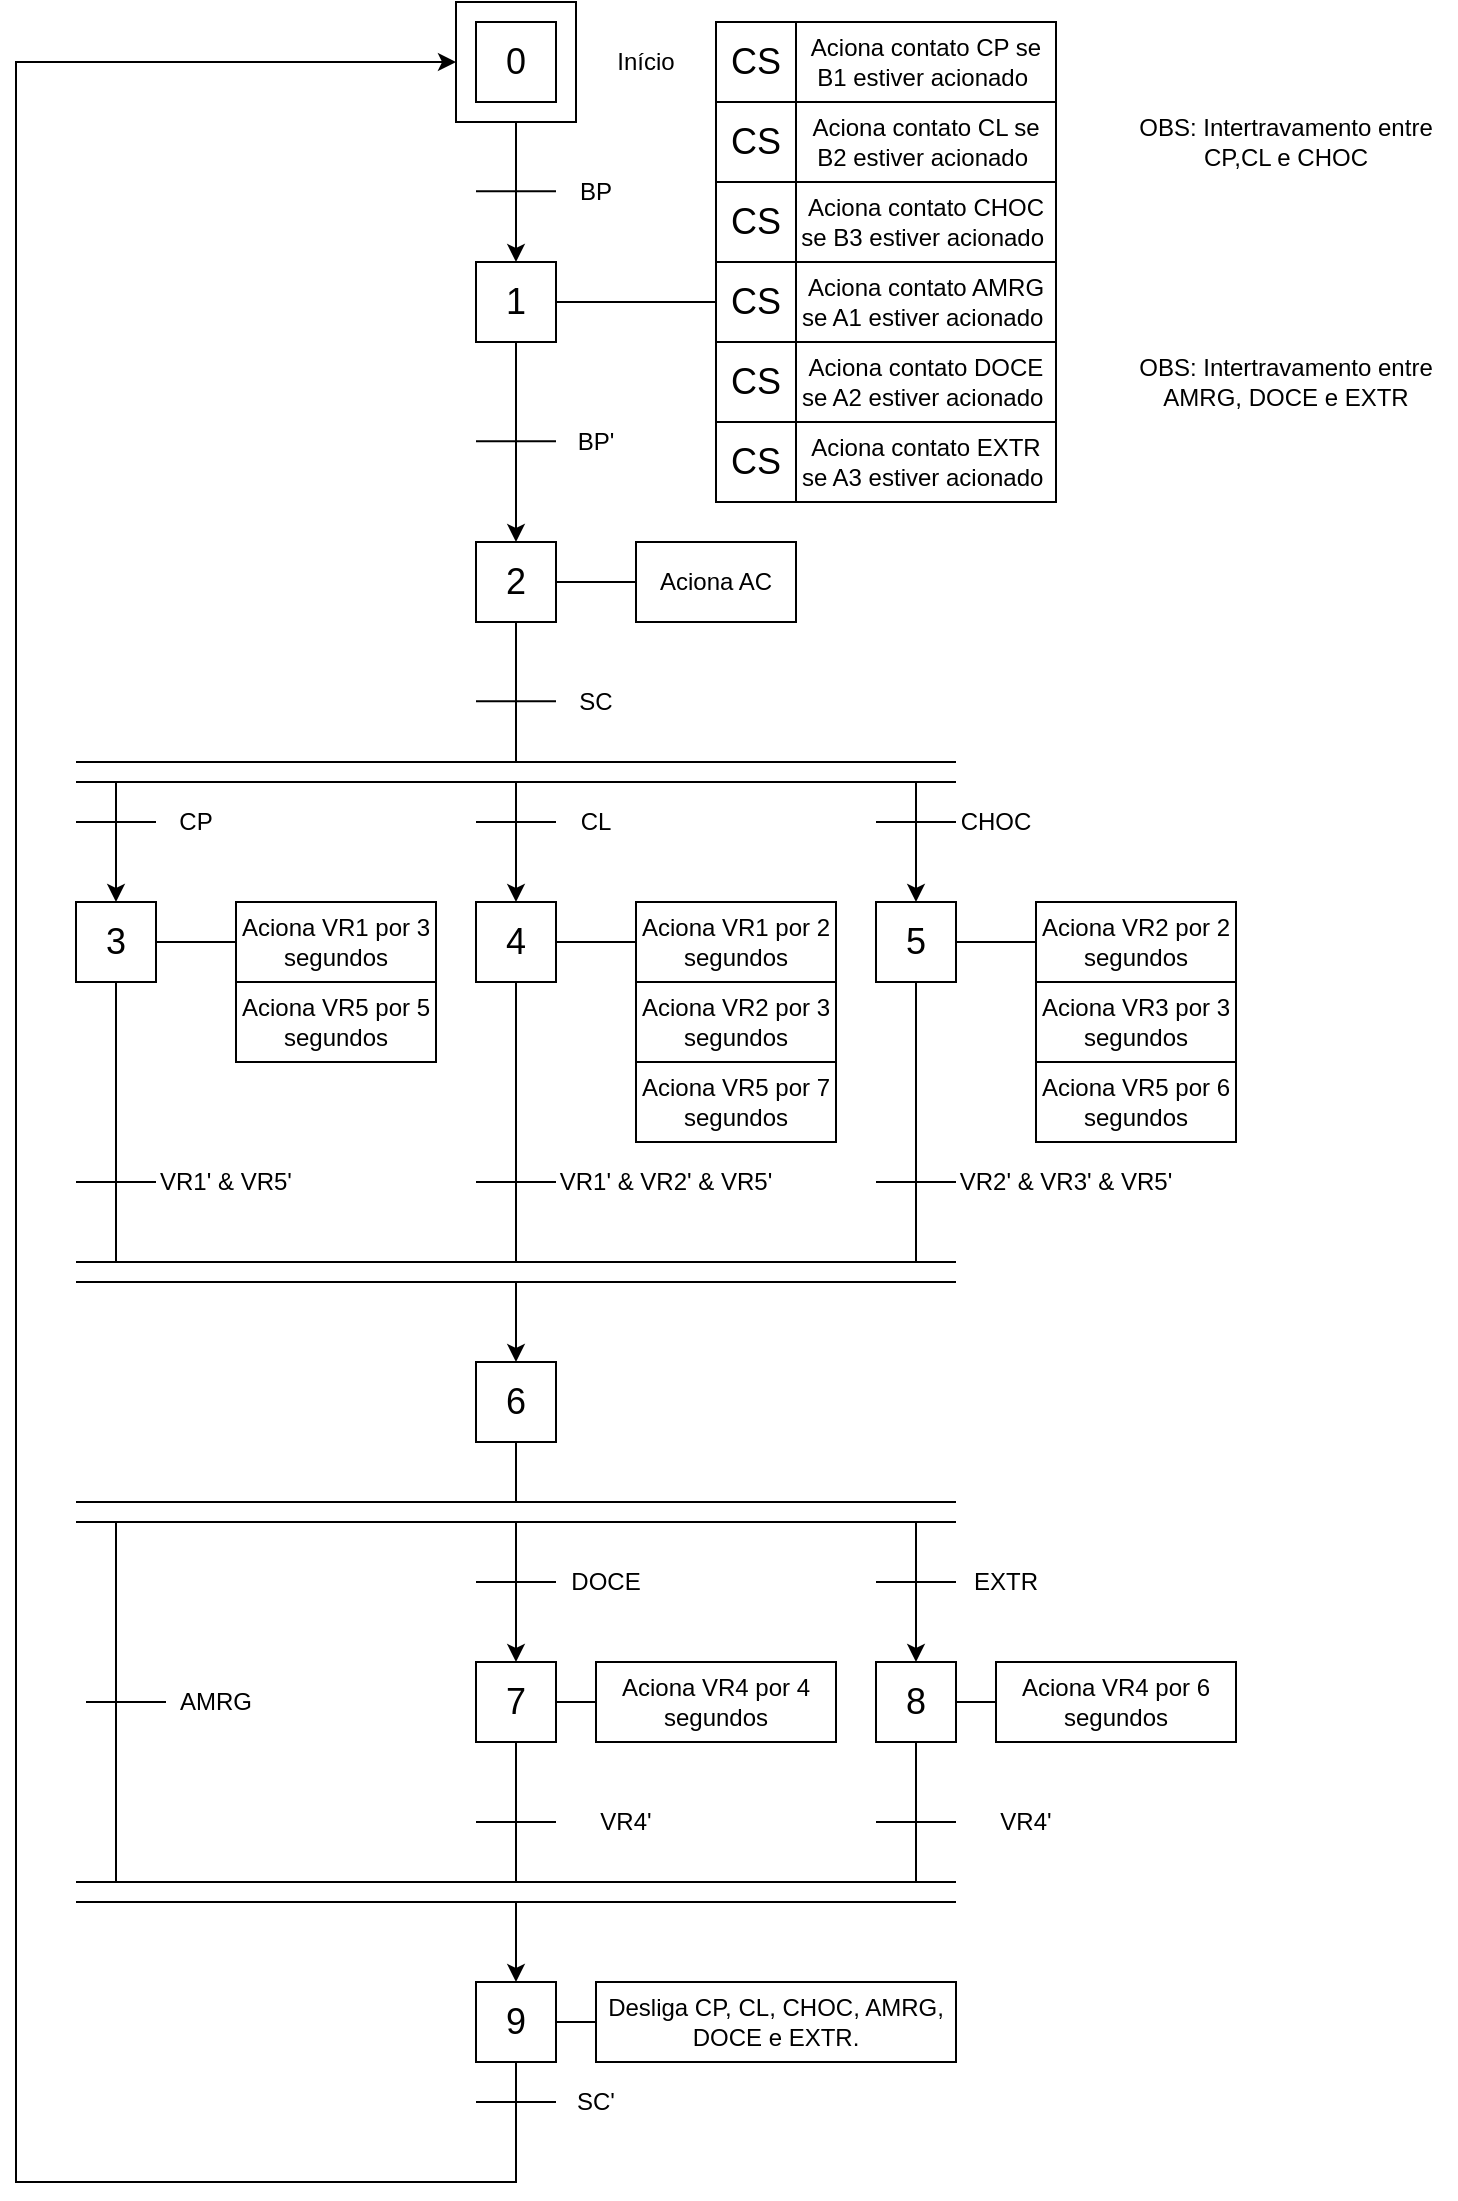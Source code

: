 <mxfile version="28.2.5">
  <diagram name="Página-1" id="3--EAiXcK8z4-fVJ1XLn">
    <mxGraphModel dx="1104" dy="722" grid="1" gridSize="10" guides="1" tooltips="1" connect="1" arrows="1" fold="1" page="1" pageScale="1" pageWidth="827" pageHeight="1169" math="0" shadow="0">
      <root>
        <mxCell id="0" />
        <mxCell id="1" parent="0" />
        <mxCell id="TipQKyZSvUJXhmq09o5P-2" value="" style="rounded=0;whiteSpace=wrap;html=1;" parent="1" vertex="1">
          <mxGeometry x="230" y="10" width="60" height="60" as="geometry" />
        </mxCell>
        <mxCell id="TipQKyZSvUJXhmq09o5P-1" value="&lt;font style=&quot;font-size: 18px;&quot;&gt;0&lt;/font&gt;" style="rounded=0;whiteSpace=wrap;html=1;" parent="1" vertex="1">
          <mxGeometry x="240" y="20" width="40" height="40" as="geometry" />
        </mxCell>
        <mxCell id="TipQKyZSvUJXhmq09o5P-3" value="" style="endArrow=classic;html=1;rounded=0;exitX=0.5;exitY=1;exitDx=0;exitDy=0;entryX=0.5;entryY=0;entryDx=0;entryDy=0;" parent="1" source="TipQKyZSvUJXhmq09o5P-2" edge="1" target="TipQKyZSvUJXhmq09o5P-4">
          <mxGeometry width="50" height="50" relative="1" as="geometry">
            <mxPoint x="400" y="230" as="sourcePoint" />
            <mxPoint x="270" y="140" as="targetPoint" />
          </mxGeometry>
        </mxCell>
        <mxCell id="TipQKyZSvUJXhmq09o5P-4" value="&lt;font style=&quot;font-size: 18px;&quot;&gt;1&lt;/font&gt;" style="rounded=0;whiteSpace=wrap;html=1;" parent="1" vertex="1">
          <mxGeometry x="240" y="140" width="40" height="40" as="geometry" />
        </mxCell>
        <mxCell id="TipQKyZSvUJXhmq09o5P-5" value="" style="endArrow=none;html=1;rounded=0;" parent="1" edge="1">
          <mxGeometry width="50" height="50" relative="1" as="geometry">
            <mxPoint x="240" y="104.66" as="sourcePoint" />
            <mxPoint x="280" y="104.66" as="targetPoint" />
          </mxGeometry>
        </mxCell>
        <mxCell id="TipQKyZSvUJXhmq09o5P-6" value="BP" style="text;html=1;align=center;verticalAlign=middle;whiteSpace=wrap;rounded=0;" parent="1" vertex="1">
          <mxGeometry x="280" y="95" width="40" height="20" as="geometry" />
        </mxCell>
        <mxCell id="TipQKyZSvUJXhmq09o5P-8" value="" style="endArrow=none;html=1;rounded=0;" parent="1" edge="1">
          <mxGeometry width="50" height="50" relative="1" as="geometry">
            <mxPoint x="240" y="229.66" as="sourcePoint" />
            <mxPoint x="280" y="229.66" as="targetPoint" />
          </mxGeometry>
        </mxCell>
        <mxCell id="TipQKyZSvUJXhmq09o5P-9" value="BP&#39;" style="text;html=1;align=center;verticalAlign=middle;whiteSpace=wrap;rounded=0;" parent="1" vertex="1">
          <mxGeometry x="280" y="220" width="40" height="20" as="geometry" />
        </mxCell>
        <mxCell id="TipQKyZSvUJXhmq09o5P-11" value="" style="endArrow=none;html=1;rounded=0;exitX=1;exitY=0.5;exitDx=0;exitDy=0;" parent="1" source="TipQKyZSvUJXhmq09o5P-4" edge="1">
          <mxGeometry width="50" height="50" relative="1" as="geometry">
            <mxPoint x="400" y="230" as="sourcePoint" />
            <mxPoint x="370" y="160" as="targetPoint" />
          </mxGeometry>
        </mxCell>
        <mxCell id="TipQKyZSvUJXhmq09o5P-12" value="Aciona contato CP se B1 estiver acionado&amp;nbsp;" style="rounded=0;whiteSpace=wrap;html=1;" parent="1" vertex="1">
          <mxGeometry x="400" y="20" width="130" height="40" as="geometry" />
        </mxCell>
        <mxCell id="TipQKyZSvUJXhmq09o5P-13" value="&lt;font style=&quot;font-size: 18px;&quot;&gt;CS&lt;/font&gt;" style="rounded=0;whiteSpace=wrap;html=1;" parent="1" vertex="1">
          <mxGeometry x="360" y="20" width="40" height="40" as="geometry" />
        </mxCell>
        <mxCell id="TipQKyZSvUJXhmq09o5P-14" value="Aciona contato CL se B2 estiver acionado&amp;nbsp;" style="rounded=0;whiteSpace=wrap;html=1;" parent="1" vertex="1">
          <mxGeometry x="400" y="60" width="130" height="40" as="geometry" />
        </mxCell>
        <mxCell id="TipQKyZSvUJXhmq09o5P-15" value="&lt;font style=&quot;font-size: 18px;&quot;&gt;CS&lt;/font&gt;" style="rounded=0;whiteSpace=wrap;html=1;" parent="1" vertex="1">
          <mxGeometry x="360" y="60" width="40" height="40" as="geometry" />
        </mxCell>
        <mxCell id="TipQKyZSvUJXhmq09o5P-16" value="Aciona contato CHOC se B3 estiver acionado&amp;nbsp;" style="rounded=0;whiteSpace=wrap;html=1;" parent="1" vertex="1">
          <mxGeometry x="400" y="100" width="130" height="40" as="geometry" />
        </mxCell>
        <mxCell id="TipQKyZSvUJXhmq09o5P-17" value="&lt;font style=&quot;font-size: 18px;&quot;&gt;CS&lt;/font&gt;" style="rounded=0;whiteSpace=wrap;html=1;" parent="1" vertex="1">
          <mxGeometry x="360" y="100" width="40" height="40" as="geometry" />
        </mxCell>
        <mxCell id="TipQKyZSvUJXhmq09o5P-18" value="Aciona contato AMRG se A1 estiver acionado&amp;nbsp;" style="rounded=0;whiteSpace=wrap;html=1;" parent="1" vertex="1">
          <mxGeometry x="400" y="140" width="130" height="40" as="geometry" />
        </mxCell>
        <mxCell id="TipQKyZSvUJXhmq09o5P-19" value="&lt;font style=&quot;font-size: 18px;&quot;&gt;CS&lt;/font&gt;" style="rounded=0;whiteSpace=wrap;html=1;" parent="1" vertex="1">
          <mxGeometry x="360" y="140" width="40" height="40" as="geometry" />
        </mxCell>
        <mxCell id="TipQKyZSvUJXhmq09o5P-22" value="Aciona contato DOCE se A2 estiver acionado&amp;nbsp;" style="rounded=0;whiteSpace=wrap;html=1;" parent="1" vertex="1">
          <mxGeometry x="400" y="180" width="130" height="40" as="geometry" />
        </mxCell>
        <mxCell id="TipQKyZSvUJXhmq09o5P-23" value="&lt;font style=&quot;font-size: 18px;&quot;&gt;CS&lt;/font&gt;" style="rounded=0;whiteSpace=wrap;html=1;" parent="1" vertex="1">
          <mxGeometry x="360" y="180" width="40" height="40" as="geometry" />
        </mxCell>
        <mxCell id="TipQKyZSvUJXhmq09o5P-24" value="Aciona contato EXTR se A3 estiver acionado&amp;nbsp;" style="rounded=0;whiteSpace=wrap;html=1;" parent="1" vertex="1">
          <mxGeometry x="400" y="220" width="130" height="40" as="geometry" />
        </mxCell>
        <mxCell id="TipQKyZSvUJXhmq09o5P-25" value="&lt;font style=&quot;font-size: 18px;&quot;&gt;CS&lt;/font&gt;" style="rounded=0;whiteSpace=wrap;html=1;" parent="1" vertex="1">
          <mxGeometry x="360" y="220" width="40" height="40" as="geometry" />
        </mxCell>
        <mxCell id="TipQKyZSvUJXhmq09o5P-26" value="OBS: Intertravamento entre CP,CL e CHOC" style="text;html=1;align=center;verticalAlign=middle;whiteSpace=wrap;rounded=0;" parent="1" vertex="1">
          <mxGeometry x="560" y="65" width="170" height="30" as="geometry" />
        </mxCell>
        <mxCell id="TipQKyZSvUJXhmq09o5P-27" value="OBS: Intertravamento entre AMRG, DOCE e EXTR" style="text;html=1;align=center;verticalAlign=middle;whiteSpace=wrap;rounded=0;" parent="1" vertex="1">
          <mxGeometry x="560" y="185" width="170" height="30" as="geometry" />
        </mxCell>
        <mxCell id="TipQKyZSvUJXhmq09o5P-28" value="" style="endArrow=classic;html=1;rounded=0;exitX=0.5;exitY=1;exitDx=0;exitDy=0;entryX=0.5;entryY=0;entryDx=0;entryDy=0;" parent="1" target="TipQKyZSvUJXhmq09o5P-31" edge="1" source="TipQKyZSvUJXhmq09o5P-4">
          <mxGeometry width="50" height="50" relative="1" as="geometry">
            <mxPoint x="269.5" y="180" as="sourcePoint" />
            <mxPoint x="269.5" y="250" as="targetPoint" />
          </mxGeometry>
        </mxCell>
        <mxCell id="TipQKyZSvUJXhmq09o5P-31" value="&lt;font style=&quot;font-size: 18px;&quot;&gt;2&lt;/font&gt;" style="rounded=0;whiteSpace=wrap;html=1;" parent="1" vertex="1">
          <mxGeometry x="240" y="280" width="40" height="40" as="geometry" />
        </mxCell>
        <mxCell id="TipQKyZSvUJXhmq09o5P-33" value="Aciona AC" style="rounded=0;whiteSpace=wrap;html=1;" parent="1" vertex="1">
          <mxGeometry x="320" y="280" width="80" height="40" as="geometry" />
        </mxCell>
        <mxCell id="TipQKyZSvUJXhmq09o5P-37" value="" style="endArrow=none;html=1;rounded=0;" parent="1" edge="1">
          <mxGeometry width="50" height="50" relative="1" as="geometry">
            <mxPoint x="240" y="359.66" as="sourcePoint" />
            <mxPoint x="280" y="359.66" as="targetPoint" />
          </mxGeometry>
        </mxCell>
        <mxCell id="TipQKyZSvUJXhmq09o5P-38" value="SC" style="text;html=1;align=center;verticalAlign=middle;whiteSpace=wrap;rounded=0;" parent="1" vertex="1">
          <mxGeometry x="280" y="350" width="40" height="20" as="geometry" />
        </mxCell>
        <mxCell id="TipQKyZSvUJXhmq09o5P-39" value="" style="endArrow=none;html=1;rounded=0;exitX=0.5;exitY=1;exitDx=0;exitDy=0;" parent="1" source="TipQKyZSvUJXhmq09o5P-31" edge="1">
          <mxGeometry width="50" height="50" relative="1" as="geometry">
            <mxPoint x="400" y="420" as="sourcePoint" />
            <mxPoint x="260" y="390" as="targetPoint" />
          </mxGeometry>
        </mxCell>
        <mxCell id="TipQKyZSvUJXhmq09o5P-40" value="" style="endArrow=none;html=1;rounded=0;" parent="1" edge="1">
          <mxGeometry width="50" height="50" relative="1" as="geometry">
            <mxPoint x="40" y="390" as="sourcePoint" />
            <mxPoint x="480" y="390" as="targetPoint" />
            <Array as="points" />
          </mxGeometry>
        </mxCell>
        <mxCell id="TipQKyZSvUJXhmq09o5P-41" value="" style="endArrow=none;html=1;rounded=0;" parent="1" edge="1">
          <mxGeometry width="50" height="50" relative="1" as="geometry">
            <mxPoint x="40" y="400" as="sourcePoint" />
            <mxPoint x="480" y="400" as="targetPoint" />
            <Array as="points" />
          </mxGeometry>
        </mxCell>
        <mxCell id="TipQKyZSvUJXhmq09o5P-42" value="&lt;font style=&quot;font-size: 18px;&quot;&gt;4&lt;/font&gt;" style="rounded=0;whiteSpace=wrap;html=1;" parent="1" vertex="1">
          <mxGeometry x="240" y="460" width="40" height="40" as="geometry" />
        </mxCell>
        <mxCell id="TipQKyZSvUJXhmq09o5P-43" value="Aciona VR2 por 3 segundos" style="rounded=0;whiteSpace=wrap;html=1;" parent="1" vertex="1">
          <mxGeometry x="320" y="500" width="100" height="40" as="geometry" />
        </mxCell>
        <mxCell id="TipQKyZSvUJXhmq09o5P-44" value="" style="endArrow=none;html=1;rounded=0;exitX=1;exitY=0.5;exitDx=0;exitDy=0;entryX=0;entryY=0.5;entryDx=0;entryDy=0;" parent="1" source="TipQKyZSvUJXhmq09o5P-42" edge="1" target="4UTQ056eAOjoyBglY-o3-7">
          <mxGeometry width="50" height="50" relative="1" as="geometry">
            <mxPoint x="360" y="440" as="sourcePoint" />
            <mxPoint x="300" y="480" as="targetPoint" />
          </mxGeometry>
        </mxCell>
        <mxCell id="TipQKyZSvUJXhmq09o5P-45" value="" style="endArrow=classic;html=1;rounded=0;entryX=0.5;entryY=0;entryDx=0;entryDy=0;" parent="1" target="TipQKyZSvUJXhmq09o5P-42" edge="1">
          <mxGeometry width="50" height="50" relative="1" as="geometry">
            <mxPoint x="260" y="400" as="sourcePoint" />
            <mxPoint x="440" y="460" as="targetPoint" />
          </mxGeometry>
        </mxCell>
        <mxCell id="TipQKyZSvUJXhmq09o5P-46" value="Aciona VR5 por 7 segundos" style="rounded=0;whiteSpace=wrap;html=1;" parent="1" vertex="1">
          <mxGeometry x="320" y="540" width="100" height="40" as="geometry" />
        </mxCell>
        <mxCell id="TipQKyZSvUJXhmq09o5P-49" value="&lt;font style=&quot;font-size: 18px;&quot;&gt;5&lt;/font&gt;" style="rounded=0;whiteSpace=wrap;html=1;" parent="1" vertex="1">
          <mxGeometry x="440" y="460" width="40" height="40" as="geometry" />
        </mxCell>
        <mxCell id="TipQKyZSvUJXhmq09o5P-50" value="Aciona VR3 por 3 segundos" style="rounded=0;whiteSpace=wrap;html=1;" parent="1" vertex="1">
          <mxGeometry x="520" y="500" width="100" height="40" as="geometry" />
        </mxCell>
        <mxCell id="TipQKyZSvUJXhmq09o5P-51" value="" style="endArrow=none;html=1;rounded=0;exitX=1;exitY=0.5;exitDx=0;exitDy=0;entryX=0;entryY=0.5;entryDx=0;entryDy=0;" parent="1" source="TipQKyZSvUJXhmq09o5P-49" edge="1" target="TipQKyZSvUJXhmq09o5P-65">
          <mxGeometry width="50" height="50" relative="1" as="geometry">
            <mxPoint x="560" y="440" as="sourcePoint" />
            <mxPoint x="500" y="480" as="targetPoint" />
          </mxGeometry>
        </mxCell>
        <mxCell id="TipQKyZSvUJXhmq09o5P-52" value="" style="endArrow=classic;html=1;rounded=0;entryX=0.5;entryY=0;entryDx=0;entryDy=0;" parent="1" target="TipQKyZSvUJXhmq09o5P-49" edge="1">
          <mxGeometry width="50" height="50" relative="1" as="geometry">
            <mxPoint x="460" y="400" as="sourcePoint" />
            <mxPoint x="640" y="460" as="targetPoint" />
          </mxGeometry>
        </mxCell>
        <mxCell id="TipQKyZSvUJXhmq09o5P-53" value="Aciona VR5 por 6 segundos" style="rounded=0;whiteSpace=wrap;html=1;" parent="1" vertex="1">
          <mxGeometry x="520" y="540" width="100" height="40" as="geometry" />
        </mxCell>
        <mxCell id="TipQKyZSvUJXhmq09o5P-55" value="&lt;font style=&quot;font-size: 18px;&quot;&gt;3&lt;/font&gt;" style="rounded=0;whiteSpace=wrap;html=1;" parent="1" vertex="1">
          <mxGeometry x="40" y="460" width="40" height="40" as="geometry" />
        </mxCell>
        <mxCell id="TipQKyZSvUJXhmq09o5P-56" value="Aciona VR1 por 3 segundos" style="rounded=0;whiteSpace=wrap;html=1;" parent="1" vertex="1">
          <mxGeometry x="120" y="460" width="100" height="40" as="geometry" />
        </mxCell>
        <mxCell id="TipQKyZSvUJXhmq09o5P-57" value="" style="endArrow=none;html=1;rounded=0;exitX=1;exitY=0.5;exitDx=0;exitDy=0;entryX=0;entryY=0.5;entryDx=0;entryDy=0;" parent="1" source="TipQKyZSvUJXhmq09o5P-55" edge="1" target="TipQKyZSvUJXhmq09o5P-56">
          <mxGeometry width="50" height="50" relative="1" as="geometry">
            <mxPoint x="160" y="440" as="sourcePoint" />
            <mxPoint x="100" y="480" as="targetPoint" />
          </mxGeometry>
        </mxCell>
        <mxCell id="TipQKyZSvUJXhmq09o5P-58" value="" style="endArrow=classic;html=1;rounded=0;entryX=0.5;entryY=0;entryDx=0;entryDy=0;" parent="1" target="TipQKyZSvUJXhmq09o5P-55" edge="1">
          <mxGeometry width="50" height="50" relative="1" as="geometry">
            <mxPoint x="60" y="400" as="sourcePoint" />
            <mxPoint x="240" y="460" as="targetPoint" />
          </mxGeometry>
        </mxCell>
        <mxCell id="TipQKyZSvUJXhmq09o5P-59" value="Aciona VR5 por 5 segundos" style="rounded=0;whiteSpace=wrap;html=1;" parent="1" vertex="1">
          <mxGeometry x="120" y="500" width="100" height="40" as="geometry" />
        </mxCell>
        <mxCell id="TipQKyZSvUJXhmq09o5P-61" value="" style="endArrow=none;html=1;rounded=0;" parent="1" edge="1">
          <mxGeometry width="50" height="50" relative="1" as="geometry">
            <mxPoint x="40" y="640" as="sourcePoint" />
            <mxPoint x="480" y="640" as="targetPoint" />
            <Array as="points" />
          </mxGeometry>
        </mxCell>
        <mxCell id="TipQKyZSvUJXhmq09o5P-62" value="" style="endArrow=none;html=1;rounded=0;" parent="1" edge="1">
          <mxGeometry width="50" height="50" relative="1" as="geometry">
            <mxPoint x="40" y="650" as="sourcePoint" />
            <mxPoint x="480" y="650" as="targetPoint" />
            <Array as="points" />
          </mxGeometry>
        </mxCell>
        <mxCell id="TipQKyZSvUJXhmq09o5P-65" value="Aciona VR2 por 2 segundos" style="rounded=0;whiteSpace=wrap;html=1;" parent="1" vertex="1">
          <mxGeometry x="520" y="460" width="100" height="40" as="geometry" />
        </mxCell>
        <mxCell id="TipQKyZSvUJXhmq09o5P-66" value="" style="endArrow=none;html=1;rounded=0;" parent="1" edge="1">
          <mxGeometry width="50" height="50" relative="1" as="geometry">
            <mxPoint x="40" y="420" as="sourcePoint" />
            <mxPoint x="80" y="420" as="targetPoint" />
          </mxGeometry>
        </mxCell>
        <mxCell id="TipQKyZSvUJXhmq09o5P-67" value="CP" style="text;html=1;align=center;verticalAlign=middle;whiteSpace=wrap;rounded=0;" parent="1" vertex="1">
          <mxGeometry x="80" y="410" width="40" height="20" as="geometry" />
        </mxCell>
        <mxCell id="TipQKyZSvUJXhmq09o5P-68" value="" style="endArrow=none;html=1;rounded=0;" parent="1" edge="1">
          <mxGeometry width="50" height="50" relative="1" as="geometry">
            <mxPoint x="240" y="420" as="sourcePoint" />
            <mxPoint x="280" y="420" as="targetPoint" />
          </mxGeometry>
        </mxCell>
        <mxCell id="TipQKyZSvUJXhmq09o5P-69" value="CL" style="text;html=1;align=center;verticalAlign=middle;whiteSpace=wrap;rounded=0;" parent="1" vertex="1">
          <mxGeometry x="280" y="410" width="40" height="20" as="geometry" />
        </mxCell>
        <mxCell id="TipQKyZSvUJXhmq09o5P-70" value="" style="endArrow=none;html=1;rounded=0;" parent="1" edge="1">
          <mxGeometry width="50" height="50" relative="1" as="geometry">
            <mxPoint x="440" y="420" as="sourcePoint" />
            <mxPoint x="480" y="420" as="targetPoint" />
          </mxGeometry>
        </mxCell>
        <mxCell id="TipQKyZSvUJXhmq09o5P-71" value="CHOC" style="text;html=1;align=center;verticalAlign=middle;whiteSpace=wrap;rounded=0;" parent="1" vertex="1">
          <mxGeometry x="480" y="410" width="40" height="20" as="geometry" />
        </mxCell>
        <mxCell id="TipQKyZSvUJXhmq09o5P-72" value="" style="endArrow=none;html=1;rounded=0;" parent="1" edge="1">
          <mxGeometry width="50" height="50" relative="1" as="geometry">
            <mxPoint x="40" y="600" as="sourcePoint" />
            <mxPoint x="80" y="600" as="targetPoint" />
          </mxGeometry>
        </mxCell>
        <mxCell id="TipQKyZSvUJXhmq09o5P-73" value="VR1&#39; &amp;amp; VR5&#39;" style="text;html=1;align=center;verticalAlign=middle;whiteSpace=wrap;rounded=0;" parent="1" vertex="1">
          <mxGeometry x="80" y="590" width="70" height="20" as="geometry" />
        </mxCell>
        <mxCell id="TipQKyZSvUJXhmq09o5P-74" value="" style="endArrow=none;html=1;rounded=0;" parent="1" edge="1">
          <mxGeometry width="50" height="50" relative="1" as="geometry">
            <mxPoint x="240" y="600" as="sourcePoint" />
            <mxPoint x="280" y="600" as="targetPoint" />
          </mxGeometry>
        </mxCell>
        <mxCell id="TipQKyZSvUJXhmq09o5P-75" value="VR1&#39; &amp;amp; VR2&#39; &amp;amp; VR5&#39;" style="text;html=1;align=center;verticalAlign=middle;whiteSpace=wrap;rounded=0;" parent="1" vertex="1">
          <mxGeometry x="280" y="590" width="110" height="20" as="geometry" />
        </mxCell>
        <mxCell id="TipQKyZSvUJXhmq09o5P-76" value="" style="endArrow=none;html=1;rounded=0;" parent="1" edge="1">
          <mxGeometry width="50" height="50" relative="1" as="geometry">
            <mxPoint x="440" y="600" as="sourcePoint" />
            <mxPoint x="480" y="600" as="targetPoint" />
          </mxGeometry>
        </mxCell>
        <mxCell id="TipQKyZSvUJXhmq09o5P-77" value="VR2&#39; &amp;amp; VR3&#39; &amp;amp; VR5&#39;" style="text;html=1;align=center;verticalAlign=middle;whiteSpace=wrap;rounded=0;" parent="1" vertex="1">
          <mxGeometry x="480" y="590" width="110" height="20" as="geometry" />
        </mxCell>
        <mxCell id="TipQKyZSvUJXhmq09o5P-78" value="" style="endArrow=classic;html=1;rounded=0;entryX=0.5;entryY=0;entryDx=0;entryDy=0;" parent="1" edge="1">
          <mxGeometry width="50" height="50" relative="1" as="geometry">
            <mxPoint x="260" y="650" as="sourcePoint" />
            <mxPoint x="260.0" y="690" as="targetPoint" />
          </mxGeometry>
        </mxCell>
        <mxCell id="TipQKyZSvUJXhmq09o5P-79" value="&lt;font style=&quot;font-size: 18px;&quot;&gt;6&lt;/font&gt;" style="rounded=0;whiteSpace=wrap;html=1;" parent="1" vertex="1">
          <mxGeometry x="240" y="690" width="40" height="40" as="geometry" />
        </mxCell>
        <mxCell id="TipQKyZSvUJXhmq09o5P-83" value="" style="endArrow=none;html=1;rounded=0;" parent="1" edge="1">
          <mxGeometry width="50" height="50" relative="1" as="geometry">
            <mxPoint x="40" y="760" as="sourcePoint" />
            <mxPoint x="480" y="760" as="targetPoint" />
            <Array as="points" />
          </mxGeometry>
        </mxCell>
        <mxCell id="TipQKyZSvUJXhmq09o5P-84" value="" style="endArrow=none;html=1;rounded=0;exitX=0.5;exitY=1;exitDx=0;exitDy=0;" parent="1" source="TipQKyZSvUJXhmq09o5P-55" edge="1">
          <mxGeometry width="50" height="50" relative="1" as="geometry">
            <mxPoint x="340" y="670" as="sourcePoint" />
            <mxPoint x="60" y="640" as="targetPoint" />
          </mxGeometry>
        </mxCell>
        <mxCell id="TipQKyZSvUJXhmq09o5P-85" value="" style="endArrow=none;html=1;rounded=0;exitX=0.5;exitY=1;exitDx=0;exitDy=0;" parent="1" edge="1" source="TipQKyZSvUJXhmq09o5P-42">
          <mxGeometry width="50" height="50" relative="1" as="geometry">
            <mxPoint x="259.5" y="540" as="sourcePoint" />
            <mxPoint x="260" y="640" as="targetPoint" />
          </mxGeometry>
        </mxCell>
        <mxCell id="TipQKyZSvUJXhmq09o5P-86" value="" style="endArrow=none;html=1;rounded=0;exitX=0.5;exitY=1;exitDx=0;exitDy=0;" parent="1" edge="1" source="TipQKyZSvUJXhmq09o5P-49">
          <mxGeometry width="50" height="50" relative="1" as="geometry">
            <mxPoint x="459.5" y="540" as="sourcePoint" />
            <mxPoint x="460" y="640" as="targetPoint" />
          </mxGeometry>
        </mxCell>
        <mxCell id="TipQKyZSvUJXhmq09o5P-87" value="" style="endArrow=none;html=1;rounded=0;exitX=0.5;exitY=1;exitDx=0;exitDy=0;" parent="1" edge="1" source="TipQKyZSvUJXhmq09o5P-79">
          <mxGeometry width="50" height="50" relative="1" as="geometry">
            <mxPoint x="269.5" y="770" as="sourcePoint" />
            <mxPoint x="260" y="760" as="targetPoint" />
          </mxGeometry>
        </mxCell>
        <mxCell id="TipQKyZSvUJXhmq09o5P-88" value="" style="endArrow=none;html=1;rounded=0;" parent="1" edge="1">
          <mxGeometry width="50" height="50" relative="1" as="geometry">
            <mxPoint x="40" y="770" as="sourcePoint" />
            <mxPoint x="480" y="770" as="targetPoint" />
            <Array as="points" />
          </mxGeometry>
        </mxCell>
        <mxCell id="TipQKyZSvUJXhmq09o5P-94" value="" style="endArrow=none;html=1;rounded=0;" parent="1" edge="1">
          <mxGeometry width="50" height="50" relative="1" as="geometry">
            <mxPoint x="45" y="860" as="sourcePoint" />
            <mxPoint x="85" y="860" as="targetPoint" />
          </mxGeometry>
        </mxCell>
        <mxCell id="TipQKyZSvUJXhmq09o5P-95" value="AMRG" style="text;html=1;align=center;verticalAlign=middle;whiteSpace=wrap;rounded=0;" parent="1" vertex="1">
          <mxGeometry x="85" y="850" width="50" height="20" as="geometry" />
        </mxCell>
        <mxCell id="TipQKyZSvUJXhmq09o5P-98" value="" style="endArrow=none;html=1;rounded=0;" parent="1" edge="1">
          <mxGeometry width="50" height="50" relative="1" as="geometry">
            <mxPoint x="60" y="770" as="sourcePoint" />
            <mxPoint x="60" y="950" as="targetPoint" />
          </mxGeometry>
        </mxCell>
        <mxCell id="TipQKyZSvUJXhmq09o5P-99" value="&lt;font style=&quot;font-size: 18px;&quot;&gt;7&lt;/font&gt;" style="rounded=0;whiteSpace=wrap;html=1;" parent="1" vertex="1">
          <mxGeometry x="240" y="840" width="40" height="40" as="geometry" />
        </mxCell>
        <mxCell id="TipQKyZSvUJXhmq09o5P-100" value="Aciona VR4 por 4 segundos" style="rounded=0;whiteSpace=wrap;html=1;" parent="1" vertex="1">
          <mxGeometry x="300" y="840" width="120" height="40" as="geometry" />
        </mxCell>
        <mxCell id="TipQKyZSvUJXhmq09o5P-101" value="" style="endArrow=none;html=1;rounded=0;exitX=1;exitY=0.5;exitDx=0;exitDy=0;" parent="1" source="TipQKyZSvUJXhmq09o5P-99" edge="1">
          <mxGeometry width="50" height="50" relative="1" as="geometry">
            <mxPoint x="360" y="820" as="sourcePoint" />
            <mxPoint x="300" y="860" as="targetPoint" />
          </mxGeometry>
        </mxCell>
        <mxCell id="TipQKyZSvUJXhmq09o5P-102" value="" style="endArrow=classic;html=1;rounded=0;entryX=0.5;entryY=0;entryDx=0;entryDy=0;" parent="1" target="TipQKyZSvUJXhmq09o5P-99" edge="1">
          <mxGeometry width="50" height="50" relative="1" as="geometry">
            <mxPoint x="260" y="770" as="sourcePoint" />
            <mxPoint x="440" y="830" as="targetPoint" />
          </mxGeometry>
        </mxCell>
        <mxCell id="TipQKyZSvUJXhmq09o5P-104" value="" style="endArrow=none;html=1;rounded=0;" parent="1" edge="1">
          <mxGeometry width="50" height="50" relative="1" as="geometry">
            <mxPoint x="240" y="800" as="sourcePoint" />
            <mxPoint x="280" y="800" as="targetPoint" />
          </mxGeometry>
        </mxCell>
        <mxCell id="TipQKyZSvUJXhmq09o5P-105" value="DOCE" style="text;html=1;align=center;verticalAlign=middle;whiteSpace=wrap;rounded=0;" parent="1" vertex="1">
          <mxGeometry x="280" y="790" width="50" height="20" as="geometry" />
        </mxCell>
        <mxCell id="TipQKyZSvUJXhmq09o5P-106" value="" style="endArrow=none;html=1;rounded=0;" parent="1" edge="1">
          <mxGeometry width="50" height="50" relative="1" as="geometry">
            <mxPoint x="240" y="920" as="sourcePoint" />
            <mxPoint x="280" y="920" as="targetPoint" />
          </mxGeometry>
        </mxCell>
        <mxCell id="TipQKyZSvUJXhmq09o5P-107" value="VR4&#39;" style="text;html=1;align=center;verticalAlign=middle;whiteSpace=wrap;rounded=0;" parent="1" vertex="1">
          <mxGeometry x="280" y="910" width="70" height="20" as="geometry" />
        </mxCell>
        <mxCell id="TipQKyZSvUJXhmq09o5P-108" value="" style="endArrow=none;html=1;rounded=0;exitX=0.5;exitY=1;exitDx=0;exitDy=0;" parent="1" source="TipQKyZSvUJXhmq09o5P-99" edge="1">
          <mxGeometry width="50" height="50" relative="1" as="geometry">
            <mxPoint x="259.66" y="880" as="sourcePoint" />
            <mxPoint x="260" y="950" as="targetPoint" />
          </mxGeometry>
        </mxCell>
        <mxCell id="TipQKyZSvUJXhmq09o5P-109" value="&lt;font style=&quot;font-size: 18px;&quot;&gt;8&lt;/font&gt;" style="rounded=0;whiteSpace=wrap;html=1;" parent="1" vertex="1">
          <mxGeometry x="440" y="840" width="40" height="40" as="geometry" />
        </mxCell>
        <mxCell id="TipQKyZSvUJXhmq09o5P-110" value="Aciona VR4 por 6 segundos" style="rounded=0;whiteSpace=wrap;html=1;" parent="1" vertex="1">
          <mxGeometry x="500" y="840" width="120" height="40" as="geometry" />
        </mxCell>
        <mxCell id="TipQKyZSvUJXhmq09o5P-111" value="" style="endArrow=none;html=1;rounded=0;exitX=1;exitY=0.5;exitDx=0;exitDy=0;" parent="1" source="TipQKyZSvUJXhmq09o5P-109" edge="1">
          <mxGeometry width="50" height="50" relative="1" as="geometry">
            <mxPoint x="560" y="820" as="sourcePoint" />
            <mxPoint x="500" y="860" as="targetPoint" />
          </mxGeometry>
        </mxCell>
        <mxCell id="TipQKyZSvUJXhmq09o5P-112" value="" style="endArrow=classic;html=1;rounded=0;entryX=0.5;entryY=0;entryDx=0;entryDy=0;" parent="1" target="TipQKyZSvUJXhmq09o5P-109" edge="1">
          <mxGeometry width="50" height="50" relative="1" as="geometry">
            <mxPoint x="460" y="770" as="sourcePoint" />
            <mxPoint x="640" y="830" as="targetPoint" />
          </mxGeometry>
        </mxCell>
        <mxCell id="TipQKyZSvUJXhmq09o5P-113" value="" style="endArrow=none;html=1;rounded=0;" parent="1" edge="1">
          <mxGeometry width="50" height="50" relative="1" as="geometry">
            <mxPoint x="440" y="800" as="sourcePoint" />
            <mxPoint x="480" y="800" as="targetPoint" />
          </mxGeometry>
        </mxCell>
        <mxCell id="TipQKyZSvUJXhmq09o5P-114" value="EXTR" style="text;html=1;align=center;verticalAlign=middle;whiteSpace=wrap;rounded=0;" parent="1" vertex="1">
          <mxGeometry x="480" y="790" width="50" height="20" as="geometry" />
        </mxCell>
        <mxCell id="TipQKyZSvUJXhmq09o5P-115" value="" style="endArrow=none;html=1;rounded=0;" parent="1" edge="1">
          <mxGeometry width="50" height="50" relative="1" as="geometry">
            <mxPoint x="440" y="920" as="sourcePoint" />
            <mxPoint x="480" y="920" as="targetPoint" />
          </mxGeometry>
        </mxCell>
        <mxCell id="TipQKyZSvUJXhmq09o5P-116" value="VR4&#39;" style="text;html=1;align=center;verticalAlign=middle;whiteSpace=wrap;rounded=0;" parent="1" vertex="1">
          <mxGeometry x="480" y="910" width="70" height="20" as="geometry" />
        </mxCell>
        <mxCell id="TipQKyZSvUJXhmq09o5P-117" value="" style="endArrow=none;html=1;rounded=0;exitX=0.5;exitY=1;exitDx=0;exitDy=0;" parent="1" source="TipQKyZSvUJXhmq09o5P-109" edge="1">
          <mxGeometry width="50" height="50" relative="1" as="geometry">
            <mxPoint x="740" y="1050" as="sourcePoint" />
            <mxPoint x="460" y="950" as="targetPoint" />
          </mxGeometry>
        </mxCell>
        <mxCell id="TipQKyZSvUJXhmq09o5P-118" value="" style="endArrow=none;html=1;rounded=0;" parent="1" edge="1">
          <mxGeometry width="50" height="50" relative="1" as="geometry">
            <mxPoint x="40" y="950" as="sourcePoint" />
            <mxPoint x="480" y="950" as="targetPoint" />
            <Array as="points" />
          </mxGeometry>
        </mxCell>
        <mxCell id="TipQKyZSvUJXhmq09o5P-119" value="" style="endArrow=none;html=1;rounded=0;" parent="1" edge="1">
          <mxGeometry width="50" height="50" relative="1" as="geometry">
            <mxPoint x="40" y="960" as="sourcePoint" />
            <mxPoint x="480" y="960" as="targetPoint" />
            <Array as="points" />
          </mxGeometry>
        </mxCell>
        <mxCell id="TipQKyZSvUJXhmq09o5P-120" value="" style="endArrow=classic;html=1;rounded=0;entryX=0.5;entryY=0;entryDx=0;entryDy=0;" parent="1" edge="1" target="TipQKyZSvUJXhmq09o5P-121">
          <mxGeometry width="50" height="50" relative="1" as="geometry">
            <mxPoint x="260" y="960" as="sourcePoint" />
            <mxPoint x="255" y="1030" as="targetPoint" />
          </mxGeometry>
        </mxCell>
        <mxCell id="TipQKyZSvUJXhmq09o5P-121" value="&lt;font style=&quot;font-size: 18px;&quot;&gt;9&lt;/font&gt;" style="rounded=0;whiteSpace=wrap;html=1;" parent="1" vertex="1">
          <mxGeometry x="240" y="1000" width="40" height="40" as="geometry" />
        </mxCell>
        <mxCell id="TipQKyZSvUJXhmq09o5P-123" value="" style="endArrow=none;html=1;rounded=0;exitX=1;exitY=0.5;exitDx=0;exitDy=0;" parent="1" source="TipQKyZSvUJXhmq09o5P-121" edge="1">
          <mxGeometry width="50" height="50" relative="1" as="geometry">
            <mxPoint x="360" y="980" as="sourcePoint" />
            <mxPoint x="300" y="1020" as="targetPoint" />
          </mxGeometry>
        </mxCell>
        <mxCell id="TipQKyZSvUJXhmq09o5P-124" value="" style="endArrow=classic;html=1;rounded=0;exitX=0.5;exitY=1;exitDx=0;exitDy=0;entryX=0;entryY=0.5;entryDx=0;entryDy=0;" parent="1" source="TipQKyZSvUJXhmq09o5P-121" target="TipQKyZSvUJXhmq09o5P-2" edge="1">
          <mxGeometry width="50" height="50" relative="1" as="geometry">
            <mxPoint x="350" y="1250" as="sourcePoint" />
            <mxPoint x="160" y="140" as="targetPoint" />
            <Array as="points">
              <mxPoint x="260" y="1100" />
              <mxPoint x="10" y="1100" />
              <mxPoint x="10" y="40" />
            </Array>
          </mxGeometry>
        </mxCell>
        <mxCell id="TipQKyZSvUJXhmq09o5P-125" value="" style="endArrow=none;html=1;rounded=0;" parent="1" edge="1">
          <mxGeometry width="50" height="50" relative="1" as="geometry">
            <mxPoint x="240" y="1060" as="sourcePoint" />
            <mxPoint x="280" y="1060" as="targetPoint" />
          </mxGeometry>
        </mxCell>
        <mxCell id="TipQKyZSvUJXhmq09o5P-126" value="SC&#39;" style="text;html=1;align=center;verticalAlign=middle;whiteSpace=wrap;rounded=0;" parent="1" vertex="1">
          <mxGeometry x="280" y="1050" width="40" height="20" as="geometry" />
        </mxCell>
        <mxCell id="TipQKyZSvUJXhmq09o5P-127" value="Desliga CP, CL, CHOC, AMRG, DOCE e EXTR." style="rounded=0;whiteSpace=wrap;html=1;" parent="1" vertex="1">
          <mxGeometry x="300" y="1000" width="180" height="40" as="geometry" />
        </mxCell>
        <mxCell id="4UTQ056eAOjoyBglY-o3-2" value="Início" style="text;html=1;align=center;verticalAlign=middle;whiteSpace=wrap;rounded=0;" vertex="1" parent="1">
          <mxGeometry x="295" y="25" width="60" height="30" as="geometry" />
        </mxCell>
        <mxCell id="4UTQ056eAOjoyBglY-o3-4" value="" style="endArrow=none;html=1;rounded=0;exitX=1;exitY=0.5;exitDx=0;exitDy=0;entryX=0;entryY=0.5;entryDx=0;entryDy=0;" edge="1" parent="1" source="TipQKyZSvUJXhmq09o5P-31" target="TipQKyZSvUJXhmq09o5P-33">
          <mxGeometry width="50" height="50" relative="1" as="geometry">
            <mxPoint x="190" y="340" as="sourcePoint" />
            <mxPoint x="240" y="290" as="targetPoint" />
          </mxGeometry>
        </mxCell>
        <mxCell id="4UTQ056eAOjoyBglY-o3-7" value="Aciona VR1 por 2 segundos" style="rounded=0;whiteSpace=wrap;html=1;" vertex="1" parent="1">
          <mxGeometry x="320" y="460" width="100" height="40" as="geometry" />
        </mxCell>
      </root>
    </mxGraphModel>
  </diagram>
</mxfile>
